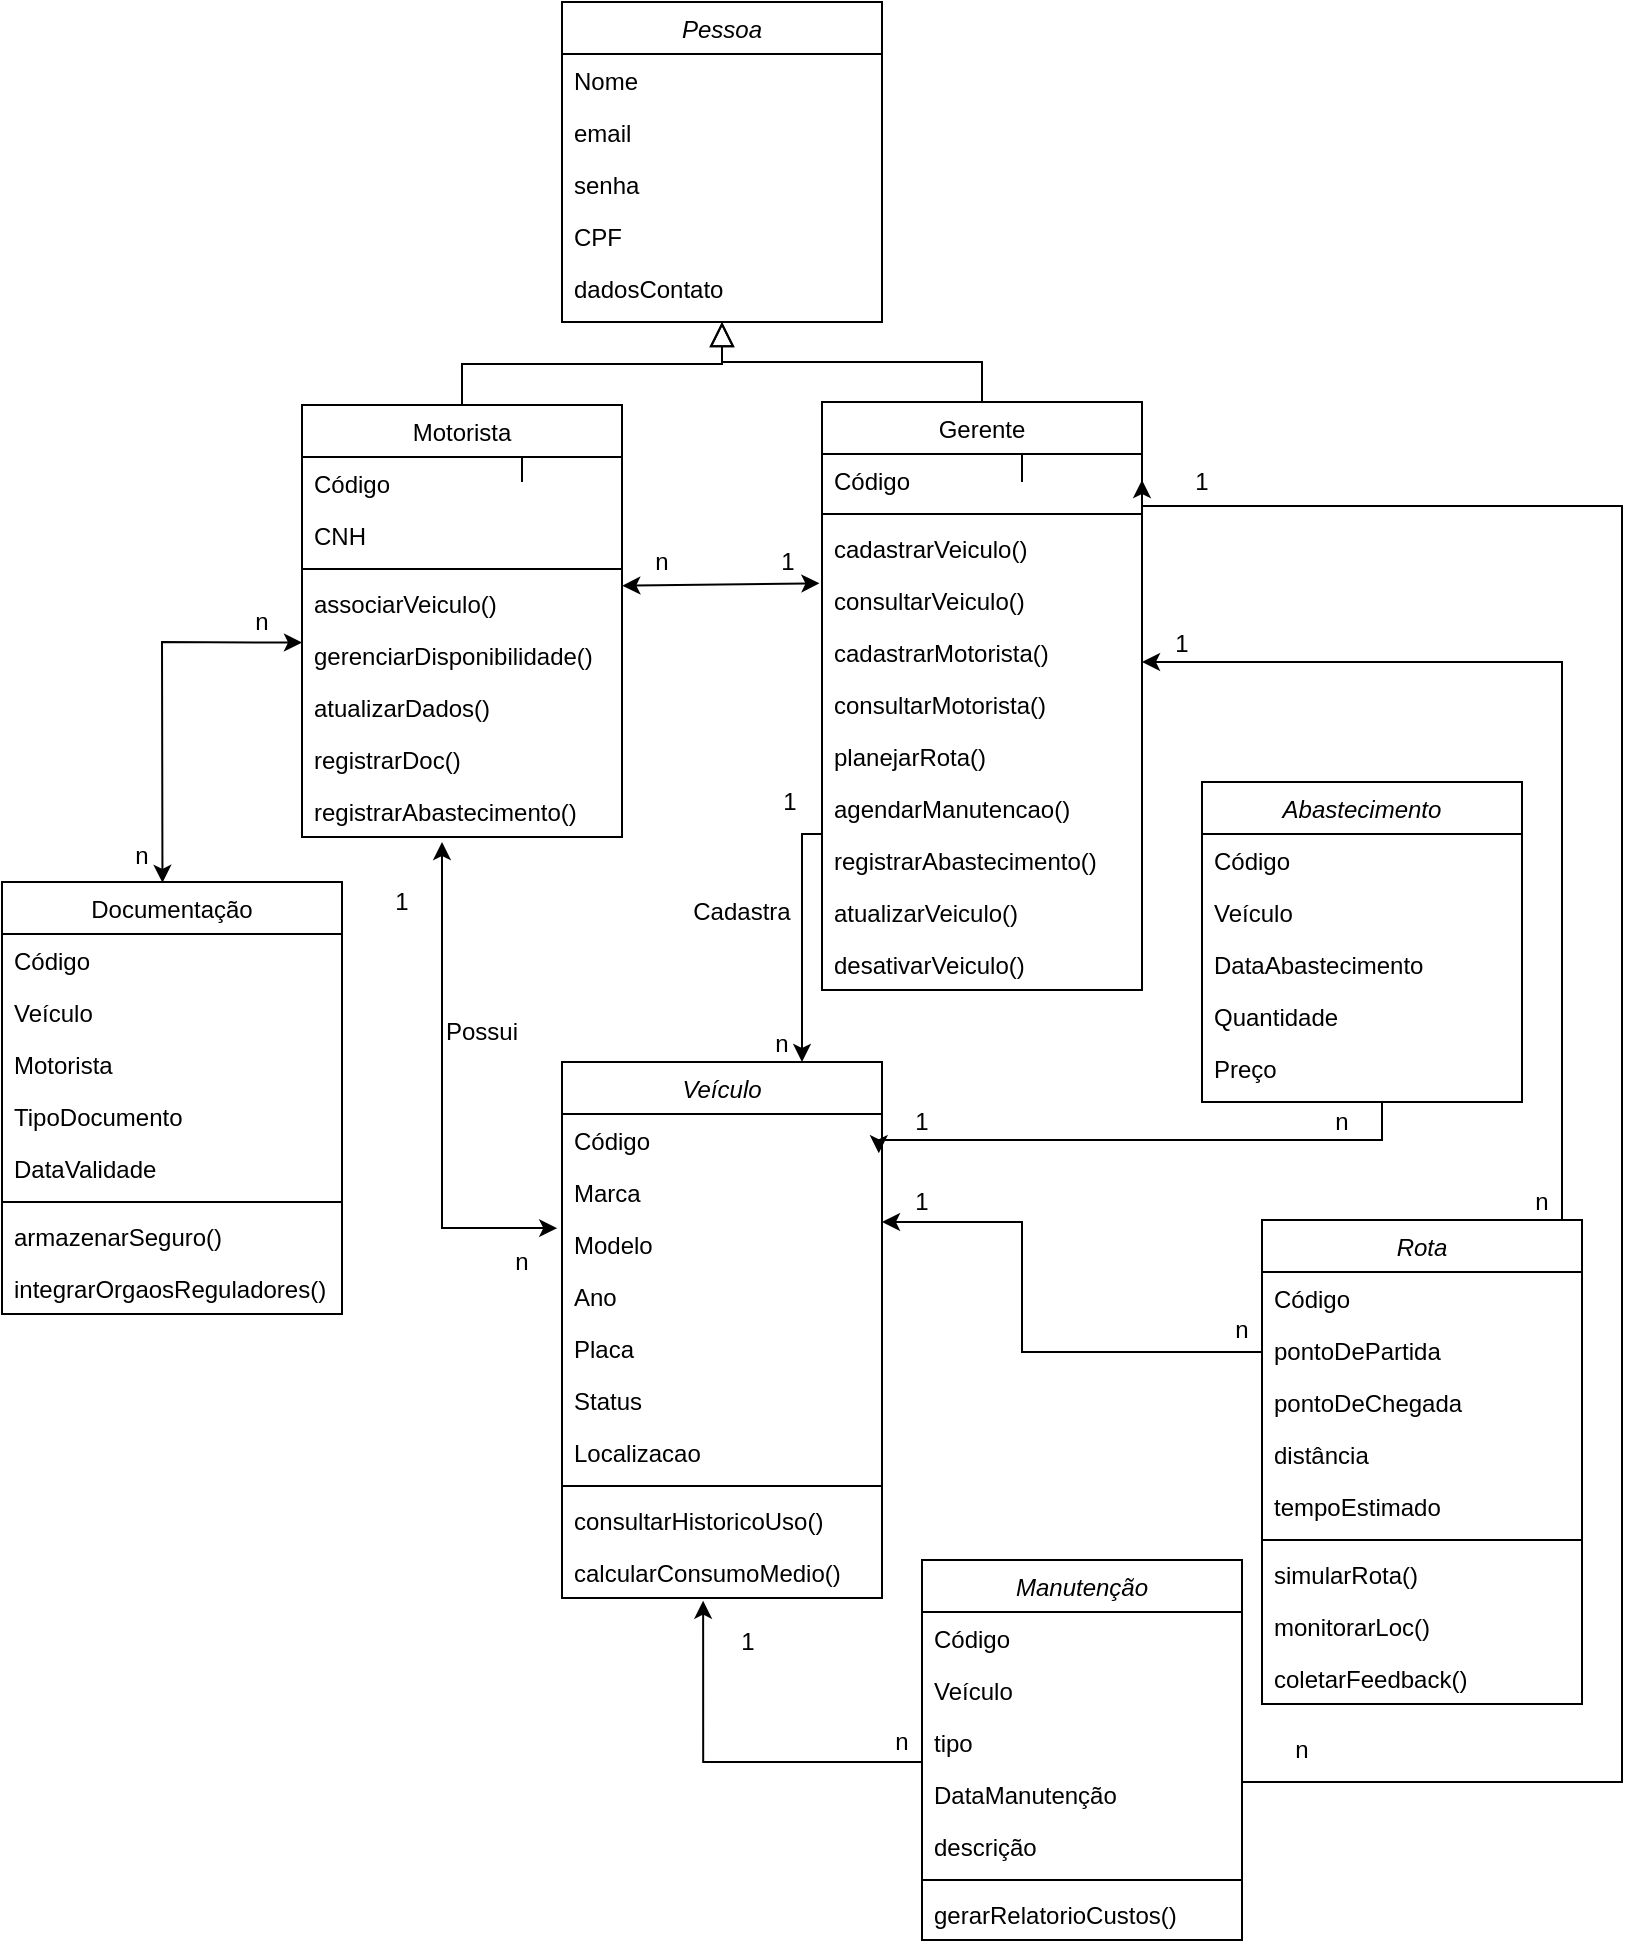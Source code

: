 <mxfile version="24.7.16">
  <diagram id="C5RBs43oDa-KdzZeNtuy" name="Page-1">
    <mxGraphModel dx="2224" dy="958" grid="1" gridSize="10" guides="1" tooltips="1" connect="1" arrows="1" fold="1" page="1" pageScale="1" pageWidth="827" pageHeight="1169" math="0" shadow="0">
      <root>
        <mxCell id="WIyWlLk6GJQsqaUBKTNV-0" />
        <mxCell id="WIyWlLk6GJQsqaUBKTNV-1" parent="WIyWlLk6GJQsqaUBKTNV-0" />
        <mxCell id="zkfFHV4jXpPFQw0GAbJ--0" value="Pessoa" style="swimlane;fontStyle=2;align=center;verticalAlign=top;childLayout=stackLayout;horizontal=1;startSize=26;horizontalStack=0;resizeParent=1;resizeLast=0;collapsible=1;marginBottom=0;rounded=0;shadow=0;strokeWidth=1;" parent="WIyWlLk6GJQsqaUBKTNV-1" vertex="1">
          <mxGeometry x="280" y="100" width="160" height="160" as="geometry">
            <mxRectangle x="230" y="140" width="160" height="26" as="alternateBounds" />
          </mxGeometry>
        </mxCell>
        <mxCell id="zkfFHV4jXpPFQw0GAbJ--1" value="Nome" style="text;align=left;verticalAlign=top;spacingLeft=4;spacingRight=4;overflow=hidden;rotatable=0;points=[[0,0.5],[1,0.5]];portConstraint=eastwest;" parent="zkfFHV4jXpPFQw0GAbJ--0" vertex="1">
          <mxGeometry y="26" width="160" height="26" as="geometry" />
        </mxCell>
        <mxCell id="zkfFHV4jXpPFQw0GAbJ--2" value="email" style="text;align=left;verticalAlign=top;spacingLeft=4;spacingRight=4;overflow=hidden;rotatable=0;points=[[0,0.5],[1,0.5]];portConstraint=eastwest;rounded=0;shadow=0;html=0;" parent="zkfFHV4jXpPFQw0GAbJ--0" vertex="1">
          <mxGeometry y="52" width="160" height="26" as="geometry" />
        </mxCell>
        <mxCell id="zkfFHV4jXpPFQw0GAbJ--3" value="senha" style="text;align=left;verticalAlign=top;spacingLeft=4;spacingRight=4;overflow=hidden;rotatable=0;points=[[0,0.5],[1,0.5]];portConstraint=eastwest;rounded=0;shadow=0;html=0;" parent="zkfFHV4jXpPFQw0GAbJ--0" vertex="1">
          <mxGeometry y="78" width="160" height="26" as="geometry" />
        </mxCell>
        <mxCell id="NnHMb-4-6hRywZJtmVEP-81" value="CPF" style="text;align=left;verticalAlign=top;spacingLeft=4;spacingRight=4;overflow=hidden;rotatable=0;points=[[0,0.5],[1,0.5]];portConstraint=eastwest;rounded=0;shadow=0;html=0;" parent="zkfFHV4jXpPFQw0GAbJ--0" vertex="1">
          <mxGeometry y="104" width="160" height="26" as="geometry" />
        </mxCell>
        <mxCell id="NnHMb-4-6hRywZJtmVEP-84" value="dadosContato" style="text;align=left;verticalAlign=top;spacingLeft=4;spacingRight=4;overflow=hidden;rotatable=0;points=[[0,0.5],[1,0.5]];portConstraint=eastwest;rounded=0;shadow=0;html=0;" parent="zkfFHV4jXpPFQw0GAbJ--0" vertex="1">
          <mxGeometry y="130" width="160" height="26" as="geometry" />
        </mxCell>
        <mxCell id="zkfFHV4jXpPFQw0GAbJ--12" value="" style="endArrow=block;endSize=10;endFill=0;shadow=0;strokeWidth=1;rounded=0;curved=0;edgeStyle=elbowEdgeStyle;elbow=vertical;" parent="WIyWlLk6GJQsqaUBKTNV-1" source="zkfFHV4jXpPFQw0GAbJ--17" target="zkfFHV4jXpPFQw0GAbJ--0" edge="1">
          <mxGeometry width="160" relative="1" as="geometry">
            <mxPoint x="260" y="340" as="sourcePoint" />
            <mxPoint x="260" y="183" as="targetPoint" />
          </mxGeometry>
        </mxCell>
        <mxCell id="zkfFHV4jXpPFQw0GAbJ--16" value="" style="endArrow=block;endSize=10;endFill=0;shadow=0;strokeWidth=1;rounded=0;curved=0;edgeStyle=elbowEdgeStyle;elbow=vertical;" parent="WIyWlLk6GJQsqaUBKTNV-1" source="NnHMb-4-6hRywZJtmVEP-0" target="zkfFHV4jXpPFQw0GAbJ--0" edge="1">
          <mxGeometry width="160" relative="1" as="geometry">
            <mxPoint x="470" y="340" as="sourcePoint" />
            <mxPoint x="370" y="251" as="targetPoint" />
          </mxGeometry>
        </mxCell>
        <mxCell id="NnHMb-4-6hRywZJtmVEP-9" value="" style="endArrow=block;endSize=10;endFill=0;shadow=0;strokeWidth=1;rounded=0;curved=0;edgeStyle=elbowEdgeStyle;elbow=vertical;" parent="WIyWlLk6GJQsqaUBKTNV-1" target="NnHMb-4-6hRywZJtmVEP-0" edge="1">
          <mxGeometry width="160" relative="1" as="geometry">
            <mxPoint x="510" y="340" as="sourcePoint" />
            <mxPoint x="400" y="238" as="targetPoint" />
          </mxGeometry>
        </mxCell>
        <mxCell id="NnHMb-4-6hRywZJtmVEP-0" value="Gerente" style="swimlane;fontStyle=0;align=center;verticalAlign=top;childLayout=stackLayout;horizontal=1;startSize=26;horizontalStack=0;resizeParent=1;resizeLast=0;collapsible=1;marginBottom=0;rounded=0;shadow=0;strokeWidth=1;" parent="WIyWlLk6GJQsqaUBKTNV-1" vertex="1">
          <mxGeometry x="410" y="300" width="160" height="294" as="geometry">
            <mxRectangle x="550" y="140" width="160" height="26" as="alternateBounds" />
          </mxGeometry>
        </mxCell>
        <mxCell id="NnHMb-4-6hRywZJtmVEP-1" value="Código" style="text;align=left;verticalAlign=top;spacingLeft=4;spacingRight=4;overflow=hidden;rotatable=0;points=[[0,0.5],[1,0.5]];portConstraint=eastwest;" parent="NnHMb-4-6hRywZJtmVEP-0" vertex="1">
          <mxGeometry y="26" width="160" height="26" as="geometry" />
        </mxCell>
        <mxCell id="NnHMb-4-6hRywZJtmVEP-6" value="" style="line;html=1;strokeWidth=1;align=left;verticalAlign=middle;spacingTop=-1;spacingLeft=3;spacingRight=3;rotatable=0;labelPosition=right;points=[];portConstraint=eastwest;" parent="NnHMb-4-6hRywZJtmVEP-0" vertex="1">
          <mxGeometry y="52" width="160" height="8" as="geometry" />
        </mxCell>
        <mxCell id="NnHMb-4-6hRywZJtmVEP-7" value="cadastrarVeiculo()&#xa;" style="text;align=left;verticalAlign=top;spacingLeft=4;spacingRight=4;overflow=hidden;rotatable=0;points=[[0,0.5],[1,0.5]];portConstraint=eastwest;" parent="NnHMb-4-6hRywZJtmVEP-0" vertex="1">
          <mxGeometry y="60" width="160" height="26" as="geometry" />
        </mxCell>
        <mxCell id="NnHMb-4-6hRywZJtmVEP-8" value="consultarVeiculo()" style="text;align=left;verticalAlign=top;spacingLeft=4;spacingRight=4;overflow=hidden;rotatable=0;points=[[0,0.5],[1,0.5]];portConstraint=eastwest;" parent="NnHMb-4-6hRywZJtmVEP-0" vertex="1">
          <mxGeometry y="86" width="160" height="26" as="geometry" />
        </mxCell>
        <mxCell id="A8UjuqdvL-oP5VHtAZBW-1" value="cadastrarMotorista()&#xa;" style="text;align=left;verticalAlign=top;spacingLeft=4;spacingRight=4;overflow=hidden;rotatable=0;points=[[0,0.5],[1,0.5]];portConstraint=eastwest;" vertex="1" parent="NnHMb-4-6hRywZJtmVEP-0">
          <mxGeometry y="112" width="160" height="26" as="geometry" />
        </mxCell>
        <mxCell id="A8UjuqdvL-oP5VHtAZBW-0" value="consultarMotorista()" style="text;align=left;verticalAlign=top;spacingLeft=4;spacingRight=4;overflow=hidden;rotatable=0;points=[[0,0.5],[1,0.5]];portConstraint=eastwest;" vertex="1" parent="NnHMb-4-6hRywZJtmVEP-0">
          <mxGeometry y="138" width="160" height="26" as="geometry" />
        </mxCell>
        <mxCell id="A8UjuqdvL-oP5VHtAZBW-9" value="planejarRota()" style="text;align=left;verticalAlign=top;spacingLeft=4;spacingRight=4;overflow=hidden;rotatable=0;points=[[0,0.5],[1,0.5]];portConstraint=eastwest;" vertex="1" parent="NnHMb-4-6hRywZJtmVEP-0">
          <mxGeometry y="164" width="160" height="26" as="geometry" />
        </mxCell>
        <mxCell id="A8UjuqdvL-oP5VHtAZBW-10" value="agendarManutencao()" style="text;align=left;verticalAlign=top;spacingLeft=4;spacingRight=4;overflow=hidden;rotatable=0;points=[[0,0.5],[1,0.5]];portConstraint=eastwest;" vertex="1" parent="NnHMb-4-6hRywZJtmVEP-0">
          <mxGeometry y="190" width="160" height="26" as="geometry" />
        </mxCell>
        <mxCell id="A8UjuqdvL-oP5VHtAZBW-11" value="registrarAbastecimento()" style="text;align=left;verticalAlign=top;spacingLeft=4;spacingRight=4;overflow=hidden;rotatable=0;points=[[0,0.5],[1,0.5]];portConstraint=eastwest;" vertex="1" parent="NnHMb-4-6hRywZJtmVEP-0">
          <mxGeometry y="216" width="160" height="26" as="geometry" />
        </mxCell>
        <mxCell id="A8UjuqdvL-oP5VHtAZBW-12" value="atualizarVeiculo()" style="text;align=left;verticalAlign=top;spacingLeft=4;spacingRight=4;overflow=hidden;rotatable=0;points=[[0,0.5],[1,0.5]];portConstraint=eastwest;" vertex="1" parent="NnHMb-4-6hRywZJtmVEP-0">
          <mxGeometry y="242" width="160" height="26" as="geometry" />
        </mxCell>
        <mxCell id="A8UjuqdvL-oP5VHtAZBW-13" value="desativarVeiculo()" style="text;align=left;verticalAlign=top;spacingLeft=4;spacingRight=4;overflow=hidden;rotatable=0;points=[[0,0.5],[1,0.5]];portConstraint=eastwest;" vertex="1" parent="NnHMb-4-6hRywZJtmVEP-0">
          <mxGeometry y="268" width="160" height="26" as="geometry" />
        </mxCell>
        <mxCell id="NnHMb-4-6hRywZJtmVEP-10" value="" style="endArrow=block;endSize=10;endFill=0;shadow=0;strokeWidth=1;rounded=0;curved=0;edgeStyle=elbowEdgeStyle;elbow=vertical;" parent="WIyWlLk6GJQsqaUBKTNV-1" target="zkfFHV4jXpPFQw0GAbJ--17" edge="1">
          <mxGeometry width="160" relative="1" as="geometry">
            <mxPoint x="260" y="340" as="sourcePoint" />
            <mxPoint x="360" y="238" as="targetPoint" />
          </mxGeometry>
        </mxCell>
        <mxCell id="zkfFHV4jXpPFQw0GAbJ--17" value="Motorista" style="swimlane;fontStyle=0;align=center;verticalAlign=top;childLayout=stackLayout;horizontal=1;startSize=26;horizontalStack=0;resizeParent=1;resizeLast=0;collapsible=1;marginBottom=0;rounded=0;shadow=0;strokeWidth=1;" parent="WIyWlLk6GJQsqaUBKTNV-1" vertex="1">
          <mxGeometry x="150" y="301.5" width="160" height="216" as="geometry">
            <mxRectangle x="550" y="140" width="160" height="26" as="alternateBounds" />
          </mxGeometry>
        </mxCell>
        <mxCell id="zkfFHV4jXpPFQw0GAbJ--18" value="Código" style="text;align=left;verticalAlign=top;spacingLeft=4;spacingRight=4;overflow=hidden;rotatable=0;points=[[0,0.5],[1,0.5]];portConstraint=eastwest;" parent="zkfFHV4jXpPFQw0GAbJ--17" vertex="1">
          <mxGeometry y="26" width="160" height="26" as="geometry" />
        </mxCell>
        <mxCell id="NnHMb-4-6hRywZJtmVEP-83" value="CNH" style="text;align=left;verticalAlign=top;spacingLeft=4;spacingRight=4;overflow=hidden;rotatable=0;points=[[0,0.5],[1,0.5]];portConstraint=eastwest;" parent="zkfFHV4jXpPFQw0GAbJ--17" vertex="1">
          <mxGeometry y="52" width="160" height="26" as="geometry" />
        </mxCell>
        <mxCell id="zkfFHV4jXpPFQw0GAbJ--23" value="" style="line;html=1;strokeWidth=1;align=left;verticalAlign=middle;spacingTop=-1;spacingLeft=3;spacingRight=3;rotatable=0;labelPosition=right;points=[];portConstraint=eastwest;" parent="zkfFHV4jXpPFQw0GAbJ--17" vertex="1">
          <mxGeometry y="78" width="160" height="8" as="geometry" />
        </mxCell>
        <mxCell id="zkfFHV4jXpPFQw0GAbJ--24" value="associarVeiculo()" style="text;align=left;verticalAlign=top;spacingLeft=4;spacingRight=4;overflow=hidden;rotatable=0;points=[[0,0.5],[1,0.5]];portConstraint=eastwest;" parent="zkfFHV4jXpPFQw0GAbJ--17" vertex="1">
          <mxGeometry y="86" width="160" height="26" as="geometry" />
        </mxCell>
        <mxCell id="zkfFHV4jXpPFQw0GAbJ--25" value="gerenciarDisponibilidade()" style="text;align=left;verticalAlign=top;spacingLeft=4;spacingRight=4;overflow=hidden;rotatable=0;points=[[0,0.5],[1,0.5]];portConstraint=eastwest;" parent="zkfFHV4jXpPFQw0GAbJ--17" vertex="1">
          <mxGeometry y="112" width="160" height="26" as="geometry" />
        </mxCell>
        <mxCell id="A8UjuqdvL-oP5VHtAZBW-16" value="atualizarDados()" style="text;align=left;verticalAlign=top;spacingLeft=4;spacingRight=4;overflow=hidden;rotatable=0;points=[[0,0.5],[1,0.5]];portConstraint=eastwest;" vertex="1" parent="zkfFHV4jXpPFQw0GAbJ--17">
          <mxGeometry y="138" width="160" height="26" as="geometry" />
        </mxCell>
        <mxCell id="A8UjuqdvL-oP5VHtAZBW-20" value="registrarDoc()" style="text;align=left;verticalAlign=top;spacingLeft=4;spacingRight=4;overflow=hidden;rotatable=0;points=[[0,0.5],[1,0.5]];portConstraint=eastwest;" vertex="1" parent="zkfFHV4jXpPFQw0GAbJ--17">
          <mxGeometry y="164" width="160" height="26" as="geometry" />
        </mxCell>
        <mxCell id="A8UjuqdvL-oP5VHtAZBW-22" value="registrarAbastecimento()" style="text;align=left;verticalAlign=top;spacingLeft=4;spacingRight=4;overflow=hidden;rotatable=0;points=[[0,0.5],[1,0.5]];portConstraint=eastwest;" vertex="1" parent="zkfFHV4jXpPFQw0GAbJ--17">
          <mxGeometry y="190" width="160" height="26" as="geometry" />
        </mxCell>
        <mxCell id="NnHMb-4-6hRywZJtmVEP-11" value="Veículo" style="swimlane;fontStyle=2;align=center;verticalAlign=top;childLayout=stackLayout;horizontal=1;startSize=26;horizontalStack=0;resizeParent=1;resizeLast=0;collapsible=1;marginBottom=0;rounded=0;shadow=0;strokeWidth=1;" parent="WIyWlLk6GJQsqaUBKTNV-1" vertex="1">
          <mxGeometry x="280" y="630" width="160" height="268" as="geometry">
            <mxRectangle x="230" y="140" width="160" height="26" as="alternateBounds" />
          </mxGeometry>
        </mxCell>
        <mxCell id="NnHMb-4-6hRywZJtmVEP-12" value="Código" style="text;align=left;verticalAlign=top;spacingLeft=4;spacingRight=4;overflow=hidden;rotatable=0;points=[[0,0.5],[1,0.5]];portConstraint=eastwest;" parent="NnHMb-4-6hRywZJtmVEP-11" vertex="1">
          <mxGeometry y="26" width="160" height="26" as="geometry" />
        </mxCell>
        <mxCell id="NnHMb-4-6hRywZJtmVEP-13" value="Marca" style="text;align=left;verticalAlign=top;spacingLeft=4;spacingRight=4;overflow=hidden;rotatable=0;points=[[0,0.5],[1,0.5]];portConstraint=eastwest;rounded=0;shadow=0;html=0;" parent="NnHMb-4-6hRywZJtmVEP-11" vertex="1">
          <mxGeometry y="52" width="160" height="26" as="geometry" />
        </mxCell>
        <mxCell id="NnHMb-4-6hRywZJtmVEP-14" value="Modelo" style="text;align=left;verticalAlign=top;spacingLeft=4;spacingRight=4;overflow=hidden;rotatable=0;points=[[0,0.5],[1,0.5]];portConstraint=eastwest;rounded=0;shadow=0;html=0;" parent="NnHMb-4-6hRywZJtmVEP-11" vertex="1">
          <mxGeometry y="78" width="160" height="26" as="geometry" />
        </mxCell>
        <mxCell id="NnHMb-4-6hRywZJtmVEP-93" value="Ano" style="text;align=left;verticalAlign=top;spacingLeft=4;spacingRight=4;overflow=hidden;rotatable=0;points=[[0,0.5],[1,0.5]];portConstraint=eastwest;rounded=0;shadow=0;html=0;" parent="NnHMb-4-6hRywZJtmVEP-11" vertex="1">
          <mxGeometry y="104" width="160" height="26" as="geometry" />
        </mxCell>
        <mxCell id="NnHMb-4-6hRywZJtmVEP-94" value="Placa" style="text;align=left;verticalAlign=top;spacingLeft=4;spacingRight=4;overflow=hidden;rotatable=0;points=[[0,0.5],[1,0.5]];portConstraint=eastwest;rounded=0;shadow=0;html=0;" parent="NnHMb-4-6hRywZJtmVEP-11" vertex="1">
          <mxGeometry y="130" width="160" height="26" as="geometry" />
        </mxCell>
        <mxCell id="NnHMb-4-6hRywZJtmVEP-85" value="Status" style="text;align=left;verticalAlign=top;spacingLeft=4;spacingRight=4;overflow=hidden;rotatable=0;points=[[0,0.5],[1,0.5]];portConstraint=eastwest;rounded=0;shadow=0;html=0;" parent="NnHMb-4-6hRywZJtmVEP-11" vertex="1">
          <mxGeometry y="156" width="160" height="26" as="geometry" />
        </mxCell>
        <mxCell id="A8UjuqdvL-oP5VHtAZBW-21" value="Localizacao" style="text;align=left;verticalAlign=top;spacingLeft=4;spacingRight=4;overflow=hidden;rotatable=0;points=[[0,0.5],[1,0.5]];portConstraint=eastwest;rounded=0;shadow=0;html=0;" vertex="1" parent="NnHMb-4-6hRywZJtmVEP-11">
          <mxGeometry y="182" width="160" height="26" as="geometry" />
        </mxCell>
        <mxCell id="NnHMb-4-6hRywZJtmVEP-15" value="" style="line;html=1;strokeWidth=1;align=left;verticalAlign=middle;spacingTop=-1;spacingLeft=3;spacingRight=3;rotatable=0;labelPosition=right;points=[];portConstraint=eastwest;" parent="NnHMb-4-6hRywZJtmVEP-11" vertex="1">
          <mxGeometry y="208" width="160" height="8" as="geometry" />
        </mxCell>
        <mxCell id="NnHMb-4-6hRywZJtmVEP-16" value="consultarHistoricoUso()" style="text;align=left;verticalAlign=top;spacingLeft=4;spacingRight=4;overflow=hidden;rotatable=0;points=[[0,0.5],[1,0.5]];portConstraint=eastwest;" parent="NnHMb-4-6hRywZJtmVEP-11" vertex="1">
          <mxGeometry y="216" width="160" height="26" as="geometry" />
        </mxCell>
        <mxCell id="A8UjuqdvL-oP5VHtAZBW-19" value="calcularConsumoMedio()" style="text;align=left;verticalAlign=top;spacingLeft=4;spacingRight=4;overflow=hidden;rotatable=0;points=[[0,0.5],[1,0.5]];portConstraint=eastwest;" vertex="1" parent="NnHMb-4-6hRywZJtmVEP-11">
          <mxGeometry y="242" width="160" height="26" as="geometry" />
        </mxCell>
        <mxCell id="NnHMb-4-6hRywZJtmVEP-19" style="edgeStyle=orthogonalEdgeStyle;rounded=0;orthogonalLoop=1;jettySize=auto;html=1;exitX=0;exitY=0.5;exitDx=0;exitDy=0;entryX=0.75;entryY=0;entryDx=0;entryDy=0;" parent="WIyWlLk6GJQsqaUBKTNV-1" source="NnHMb-4-6hRywZJtmVEP-8" target="NnHMb-4-6hRywZJtmVEP-11" edge="1">
          <mxGeometry relative="1" as="geometry">
            <Array as="points">
              <mxPoint x="400" y="516" />
            </Array>
          </mxGeometry>
        </mxCell>
        <mxCell id="NnHMb-4-6hRywZJtmVEP-20" value="" style="endArrow=classic;startArrow=classic;html=1;rounded=0;exitX=-0.015;exitY=0.195;exitDx=0;exitDy=0;exitPerimeter=0;" parent="WIyWlLk6GJQsqaUBKTNV-1" source="NnHMb-4-6hRywZJtmVEP-14" edge="1">
          <mxGeometry width="50" height="50" relative="1" as="geometry">
            <mxPoint x="200" y="650" as="sourcePoint" />
            <mxPoint x="220" y="520" as="targetPoint" />
            <Array as="points">
              <mxPoint x="220" y="713" />
            </Array>
          </mxGeometry>
        </mxCell>
        <mxCell id="NnHMb-4-6hRywZJtmVEP-23" value="Cadastra" style="text;html=1;align=center;verticalAlign=middle;whiteSpace=wrap;rounded=0;" parent="WIyWlLk6GJQsqaUBKTNV-1" vertex="1">
          <mxGeometry x="340" y="540" width="60" height="30" as="geometry" />
        </mxCell>
        <mxCell id="NnHMb-4-6hRywZJtmVEP-24" value="Possui" style="text;html=1;align=center;verticalAlign=middle;whiteSpace=wrap;rounded=0;" parent="WIyWlLk6GJQsqaUBKTNV-1" vertex="1">
          <mxGeometry x="210" y="600" width="60" height="30" as="geometry" />
        </mxCell>
        <mxCell id="NnHMb-4-6hRywZJtmVEP-27" value="1" style="text;html=1;align=center;verticalAlign=middle;whiteSpace=wrap;rounded=0;" parent="WIyWlLk6GJQsqaUBKTNV-1" vertex="1">
          <mxGeometry x="180" y="540" width="40" height="19" as="geometry" />
        </mxCell>
        <mxCell id="NnHMb-4-6hRywZJtmVEP-28" value="n" style="text;html=1;align=center;verticalAlign=middle;whiteSpace=wrap;rounded=0;" parent="WIyWlLk6GJQsqaUBKTNV-1" vertex="1">
          <mxGeometry x="240" y="720" width="40" height="19" as="geometry" />
        </mxCell>
        <mxCell id="NnHMb-4-6hRywZJtmVEP-29" value="n" style="text;html=1;align=center;verticalAlign=middle;whiteSpace=wrap;rounded=0;" parent="WIyWlLk6GJQsqaUBKTNV-1" vertex="1">
          <mxGeometry x="370" y="611" width="40" height="19" as="geometry" />
        </mxCell>
        <mxCell id="NnHMb-4-6hRywZJtmVEP-30" value="1" style="text;html=1;align=center;verticalAlign=middle;whiteSpace=wrap;rounded=0;" parent="WIyWlLk6GJQsqaUBKTNV-1" vertex="1">
          <mxGeometry x="374" y="490" width="40" height="19" as="geometry" />
        </mxCell>
        <mxCell id="NnHMb-4-6hRywZJtmVEP-31" value="Abastecimento" style="swimlane;fontStyle=2;align=center;verticalAlign=top;childLayout=stackLayout;horizontal=1;startSize=26;horizontalStack=0;resizeParent=1;resizeLast=0;collapsible=1;marginBottom=0;rounded=0;shadow=0;strokeWidth=1;" parent="WIyWlLk6GJQsqaUBKTNV-1" vertex="1">
          <mxGeometry x="600" y="490" width="160" height="160" as="geometry">
            <mxRectangle x="230" y="140" width="160" height="26" as="alternateBounds" />
          </mxGeometry>
        </mxCell>
        <mxCell id="NnHMb-4-6hRywZJtmVEP-32" value="Código" style="text;align=left;verticalAlign=top;spacingLeft=4;spacingRight=4;overflow=hidden;rotatable=0;points=[[0,0.5],[1,0.5]];portConstraint=eastwest;" parent="NnHMb-4-6hRywZJtmVEP-31" vertex="1">
          <mxGeometry y="26" width="160" height="26" as="geometry" />
        </mxCell>
        <mxCell id="NnHMb-4-6hRywZJtmVEP-33" value="Veículo" style="text;align=left;verticalAlign=top;spacingLeft=4;spacingRight=4;overflow=hidden;rotatable=0;points=[[0,0.5],[1,0.5]];portConstraint=eastwest;rounded=0;shadow=0;html=0;" parent="NnHMb-4-6hRywZJtmVEP-31" vertex="1">
          <mxGeometry y="52" width="160" height="26" as="geometry" />
        </mxCell>
        <mxCell id="NnHMb-4-6hRywZJtmVEP-97" value="DataAbastecimento" style="text;align=left;verticalAlign=top;spacingLeft=4;spacingRight=4;overflow=hidden;rotatable=0;points=[[0,0.5],[1,0.5]];portConstraint=eastwest;rounded=0;shadow=0;html=0;" parent="NnHMb-4-6hRywZJtmVEP-31" vertex="1">
          <mxGeometry y="78" width="160" height="26" as="geometry" />
        </mxCell>
        <mxCell id="NnHMb-4-6hRywZJtmVEP-98" value="Quantidade" style="text;align=left;verticalAlign=top;spacingLeft=4;spacingRight=4;overflow=hidden;rotatable=0;points=[[0,0.5],[1,0.5]];portConstraint=eastwest;rounded=0;shadow=0;html=0;" parent="NnHMb-4-6hRywZJtmVEP-31" vertex="1">
          <mxGeometry y="104" width="160" height="26" as="geometry" />
        </mxCell>
        <mxCell id="NnHMb-4-6hRywZJtmVEP-34" value="Preço" style="text;align=left;verticalAlign=top;spacingLeft=4;spacingRight=4;overflow=hidden;rotatable=0;points=[[0,0.5],[1,0.5]];portConstraint=eastwest;rounded=0;shadow=0;html=0;" parent="NnHMb-4-6hRywZJtmVEP-31" vertex="1">
          <mxGeometry y="130" width="160" height="26" as="geometry" />
        </mxCell>
        <mxCell id="NnHMb-4-6hRywZJtmVEP-37" value="Rota" style="swimlane;fontStyle=2;align=center;verticalAlign=top;childLayout=stackLayout;horizontal=1;startSize=26;horizontalStack=0;resizeParent=1;resizeLast=0;collapsible=1;marginBottom=0;rounded=0;shadow=0;strokeWidth=1;" parent="WIyWlLk6GJQsqaUBKTNV-1" vertex="1">
          <mxGeometry x="630" y="709" width="160" height="242" as="geometry">
            <mxRectangle x="230" y="140" width="160" height="26" as="alternateBounds" />
          </mxGeometry>
        </mxCell>
        <mxCell id="NnHMb-4-6hRywZJtmVEP-38" value="Código" style="text;align=left;verticalAlign=top;spacingLeft=4;spacingRight=4;overflow=hidden;rotatable=0;points=[[0,0.5],[1,0.5]];portConstraint=eastwest;" parent="NnHMb-4-6hRywZJtmVEP-37" vertex="1">
          <mxGeometry y="26" width="160" height="26" as="geometry" />
        </mxCell>
        <mxCell id="NnHMb-4-6hRywZJtmVEP-39" value="pontoDePartida" style="text;align=left;verticalAlign=top;spacingLeft=4;spacingRight=4;overflow=hidden;rotatable=0;points=[[0,0.5],[1,0.5]];portConstraint=eastwest;rounded=0;shadow=0;html=0;" parent="NnHMb-4-6hRywZJtmVEP-37" vertex="1">
          <mxGeometry y="52" width="160" height="26" as="geometry" />
        </mxCell>
        <mxCell id="NnHMb-4-6hRywZJtmVEP-40" value="pontoDeChegada" style="text;align=left;verticalAlign=top;spacingLeft=4;spacingRight=4;overflow=hidden;rotatable=0;points=[[0,0.5],[1,0.5]];portConstraint=eastwest;rounded=0;shadow=0;html=0;" parent="NnHMb-4-6hRywZJtmVEP-37" vertex="1">
          <mxGeometry y="78" width="160" height="26" as="geometry" />
        </mxCell>
        <mxCell id="NnHMb-4-6hRywZJtmVEP-101" value="distância" style="text;align=left;verticalAlign=top;spacingLeft=4;spacingRight=4;overflow=hidden;rotatable=0;points=[[0,0.5],[1,0.5]];portConstraint=eastwest;rounded=0;shadow=0;html=0;" parent="NnHMb-4-6hRywZJtmVEP-37" vertex="1">
          <mxGeometry y="104" width="160" height="26" as="geometry" />
        </mxCell>
        <mxCell id="NnHMb-4-6hRywZJtmVEP-102" value="tempoEstimado" style="text;align=left;verticalAlign=top;spacingLeft=4;spacingRight=4;overflow=hidden;rotatable=0;points=[[0,0.5],[1,0.5]];portConstraint=eastwest;rounded=0;shadow=0;html=0;" parent="NnHMb-4-6hRywZJtmVEP-37" vertex="1">
          <mxGeometry y="130" width="160" height="26" as="geometry" />
        </mxCell>
        <mxCell id="NnHMb-4-6hRywZJtmVEP-41" value="" style="line;html=1;strokeWidth=1;align=left;verticalAlign=middle;spacingTop=-1;spacingLeft=3;spacingRight=3;rotatable=0;labelPosition=right;points=[];portConstraint=eastwest;" parent="NnHMb-4-6hRywZJtmVEP-37" vertex="1">
          <mxGeometry y="156" width="160" height="8" as="geometry" />
        </mxCell>
        <mxCell id="NnHMb-4-6hRywZJtmVEP-42" value="simularRota()" style="text;align=left;verticalAlign=top;spacingLeft=4;spacingRight=4;overflow=hidden;rotatable=0;points=[[0,0.5],[1,0.5]];portConstraint=eastwest;" parent="NnHMb-4-6hRywZJtmVEP-37" vertex="1">
          <mxGeometry y="164" width="160" height="26" as="geometry" />
        </mxCell>
        <mxCell id="A8UjuqdvL-oP5VHtAZBW-17" value="monitorarLoc()" style="text;align=left;verticalAlign=top;spacingLeft=4;spacingRight=4;overflow=hidden;rotatable=0;points=[[0,0.5],[1,0.5]];portConstraint=eastwest;" vertex="1" parent="NnHMb-4-6hRywZJtmVEP-37">
          <mxGeometry y="190" width="160" height="26" as="geometry" />
        </mxCell>
        <mxCell id="A8UjuqdvL-oP5VHtAZBW-18" value="coletarFeedback()" style="text;align=left;verticalAlign=top;spacingLeft=4;spacingRight=4;overflow=hidden;rotatable=0;points=[[0,0.5],[1,0.5]];portConstraint=eastwest;" vertex="1" parent="NnHMb-4-6hRywZJtmVEP-37">
          <mxGeometry y="216" width="160" height="26" as="geometry" />
        </mxCell>
        <mxCell id="NnHMb-4-6hRywZJtmVEP-54" style="edgeStyle=orthogonalEdgeStyle;rounded=0;orthogonalLoop=1;jettySize=auto;html=1;entryX=1;entryY=0.5;entryDx=0;entryDy=0;" parent="WIyWlLk6GJQsqaUBKTNV-1" source="NnHMb-4-6hRywZJtmVEP-43" target="NnHMb-4-6hRywZJtmVEP-1" edge="1">
          <mxGeometry relative="1" as="geometry">
            <Array as="points">
              <mxPoint x="810" y="990" />
              <mxPoint x="810" y="352" />
              <mxPoint x="570" y="352" />
            </Array>
          </mxGeometry>
        </mxCell>
        <mxCell id="NnHMb-4-6hRywZJtmVEP-56" style="edgeStyle=orthogonalEdgeStyle;rounded=0;orthogonalLoop=1;jettySize=auto;html=1;exitX=0.25;exitY=0;exitDx=0;exitDy=0;entryX=0.441;entryY=1.052;entryDx=0;entryDy=0;entryPerimeter=0;" parent="WIyWlLk6GJQsqaUBKTNV-1" source="NnHMb-4-6hRywZJtmVEP-43" edge="1" target="A8UjuqdvL-oP5VHtAZBW-19">
          <mxGeometry relative="1" as="geometry">
            <mxPoint x="440" y="750" as="targetPoint" />
            <Array as="points">
              <mxPoint x="460" y="879" />
              <mxPoint x="460" y="980" />
              <mxPoint x="351" y="980" />
            </Array>
          </mxGeometry>
        </mxCell>
        <mxCell id="NnHMb-4-6hRywZJtmVEP-43" value="Manutenção" style="swimlane;fontStyle=2;align=center;verticalAlign=top;childLayout=stackLayout;horizontal=1;startSize=26;horizontalStack=0;resizeParent=1;resizeLast=0;collapsible=1;marginBottom=0;rounded=0;shadow=0;strokeWidth=1;" parent="WIyWlLk6GJQsqaUBKTNV-1" vertex="1">
          <mxGeometry x="460" y="879" width="160" height="190" as="geometry">
            <mxRectangle x="230" y="140" width="160" height="26" as="alternateBounds" />
          </mxGeometry>
        </mxCell>
        <mxCell id="NnHMb-4-6hRywZJtmVEP-44" value="Código" style="text;align=left;verticalAlign=top;spacingLeft=4;spacingRight=4;overflow=hidden;rotatable=0;points=[[0,0.5],[1,0.5]];portConstraint=eastwest;" parent="NnHMb-4-6hRywZJtmVEP-43" vertex="1">
          <mxGeometry y="26" width="160" height="26" as="geometry" />
        </mxCell>
        <mxCell id="NnHMb-4-6hRywZJtmVEP-45" value="Veículo" style="text;align=left;verticalAlign=top;spacingLeft=4;spacingRight=4;overflow=hidden;rotatable=0;points=[[0,0.5],[1,0.5]];portConstraint=eastwest;rounded=0;shadow=0;html=0;" parent="NnHMb-4-6hRywZJtmVEP-43" vertex="1">
          <mxGeometry y="52" width="160" height="26" as="geometry" />
        </mxCell>
        <mxCell id="NnHMb-4-6hRywZJtmVEP-46" value="tipo" style="text;align=left;verticalAlign=top;spacingLeft=4;spacingRight=4;overflow=hidden;rotatable=0;points=[[0,0.5],[1,0.5]];portConstraint=eastwest;rounded=0;shadow=0;html=0;" parent="NnHMb-4-6hRywZJtmVEP-43" vertex="1">
          <mxGeometry y="78" width="160" height="26" as="geometry" />
        </mxCell>
        <mxCell id="NnHMb-4-6hRywZJtmVEP-96" value="DataManutenção" style="text;align=left;verticalAlign=top;spacingLeft=4;spacingRight=4;overflow=hidden;rotatable=0;points=[[0,0.5],[1,0.5]];portConstraint=eastwest;rounded=0;shadow=0;html=0;" parent="NnHMb-4-6hRywZJtmVEP-43" vertex="1">
          <mxGeometry y="104" width="160" height="26" as="geometry" />
        </mxCell>
        <mxCell id="NnHMb-4-6hRywZJtmVEP-95" value="descrição" style="text;align=left;verticalAlign=top;spacingLeft=4;spacingRight=4;overflow=hidden;rotatable=0;points=[[0,0.5],[1,0.5]];portConstraint=eastwest;rounded=0;shadow=0;html=0;" parent="NnHMb-4-6hRywZJtmVEP-43" vertex="1">
          <mxGeometry y="130" width="160" height="26" as="geometry" />
        </mxCell>
        <mxCell id="NnHMb-4-6hRywZJtmVEP-47" value="" style="line;html=1;strokeWidth=1;align=left;verticalAlign=middle;spacingTop=-1;spacingLeft=3;spacingRight=3;rotatable=0;labelPosition=right;points=[];portConstraint=eastwest;" parent="NnHMb-4-6hRywZJtmVEP-43" vertex="1">
          <mxGeometry y="156" width="160" height="8" as="geometry" />
        </mxCell>
        <mxCell id="NnHMb-4-6hRywZJtmVEP-48" value="gerarRelatorioCustos()" style="text;align=left;verticalAlign=top;spacingLeft=4;spacingRight=4;overflow=hidden;rotatable=0;points=[[0,0.5],[1,0.5]];portConstraint=eastwest;" parent="NnHMb-4-6hRywZJtmVEP-43" vertex="1">
          <mxGeometry y="164" width="160" height="26" as="geometry" />
        </mxCell>
        <mxCell id="NnHMb-4-6hRywZJtmVEP-49" value="" style="endArrow=classic;startArrow=classic;html=1;rounded=0;exitX=1.001;exitY=0.167;exitDx=0;exitDy=0;entryX=-0.008;entryY=0.179;entryDx=0;entryDy=0;entryPerimeter=0;exitPerimeter=0;" parent="WIyWlLk6GJQsqaUBKTNV-1" target="NnHMb-4-6hRywZJtmVEP-8" edge="1" source="zkfFHV4jXpPFQw0GAbJ--24">
          <mxGeometry width="50" height="50" relative="1" as="geometry">
            <mxPoint x="310" y="404" as="sourcePoint" />
            <mxPoint x="410" y="420" as="targetPoint" />
          </mxGeometry>
        </mxCell>
        <mxCell id="NnHMb-4-6hRywZJtmVEP-52" style="edgeStyle=orthogonalEdgeStyle;rounded=0;orthogonalLoop=1;jettySize=auto;html=1;entryX=0.99;entryY=0.754;entryDx=0;entryDy=0;entryPerimeter=0;" parent="WIyWlLk6GJQsqaUBKTNV-1" source="NnHMb-4-6hRywZJtmVEP-31" target="NnHMb-4-6hRywZJtmVEP-12" edge="1">
          <mxGeometry relative="1" as="geometry">
            <Array as="points">
              <mxPoint x="690" y="669" />
              <mxPoint x="438" y="669" />
            </Array>
          </mxGeometry>
        </mxCell>
        <mxCell id="NnHMb-4-6hRywZJtmVEP-53" style="edgeStyle=orthogonalEdgeStyle;rounded=0;orthogonalLoop=1;jettySize=auto;html=1;entryX=1;entryY=0.5;entryDx=0;entryDy=0;exitX=0.5;exitY=0;exitDx=0;exitDy=0;" parent="WIyWlLk6GJQsqaUBKTNV-1" source="NnHMb-4-6hRywZJtmVEP-37" edge="1">
          <mxGeometry relative="1" as="geometry">
            <mxPoint x="800" y="670" as="sourcePoint" />
            <mxPoint x="570" y="430" as="targetPoint" />
            <Array as="points">
              <mxPoint x="780" y="709" />
              <mxPoint x="780" y="430" />
            </Array>
          </mxGeometry>
        </mxCell>
        <mxCell id="NnHMb-4-6hRywZJtmVEP-55" style="edgeStyle=orthogonalEdgeStyle;rounded=0;orthogonalLoop=1;jettySize=auto;html=1;" parent="WIyWlLk6GJQsqaUBKTNV-1" source="NnHMb-4-6hRywZJtmVEP-39" edge="1">
          <mxGeometry relative="1" as="geometry">
            <mxPoint x="440" y="710" as="targetPoint" />
            <Array as="points">
              <mxPoint x="510" y="775" />
              <mxPoint x="510" y="710" />
            </Array>
          </mxGeometry>
        </mxCell>
        <mxCell id="NnHMb-4-6hRywZJtmVEP-57" value="1" style="text;html=1;align=center;verticalAlign=middle;whiteSpace=wrap;rounded=0;" parent="WIyWlLk6GJQsqaUBKTNV-1" vertex="1">
          <mxGeometry x="580" y="330" width="40" height="19" as="geometry" />
        </mxCell>
        <mxCell id="NnHMb-4-6hRywZJtmVEP-58" value="n" style="text;html=1;align=center;verticalAlign=middle;whiteSpace=wrap;rounded=0;" parent="WIyWlLk6GJQsqaUBKTNV-1" vertex="1">
          <mxGeometry x="630" y="964.5" width="40" height="19" as="geometry" />
        </mxCell>
        <mxCell id="NnHMb-4-6hRywZJtmVEP-59" value="Documentação" style="swimlane;fontStyle=0;align=center;verticalAlign=top;childLayout=stackLayout;horizontal=1;startSize=26;horizontalStack=0;resizeParent=1;resizeLast=0;collapsible=1;marginBottom=0;rounded=0;shadow=0;strokeWidth=1;" parent="WIyWlLk6GJQsqaUBKTNV-1" vertex="1">
          <mxGeometry y="540" width="170" height="216" as="geometry">
            <mxRectangle x="550" y="140" width="160" height="26" as="alternateBounds" />
          </mxGeometry>
        </mxCell>
        <mxCell id="NnHMb-4-6hRywZJtmVEP-60" value="Código" style="text;align=left;verticalAlign=top;spacingLeft=4;spacingRight=4;overflow=hidden;rotatable=0;points=[[0,0.5],[1,0.5]];portConstraint=eastwest;" parent="NnHMb-4-6hRywZJtmVEP-59" vertex="1">
          <mxGeometry y="26" width="170" height="26" as="geometry" />
        </mxCell>
        <mxCell id="NnHMb-4-6hRywZJtmVEP-61" value="Veículo" style="text;align=left;verticalAlign=top;spacingLeft=4;spacingRight=4;overflow=hidden;rotatable=0;points=[[0,0.5],[1,0.5]];portConstraint=eastwest;rounded=0;shadow=0;html=0;" parent="NnHMb-4-6hRywZJtmVEP-59" vertex="1">
          <mxGeometry y="52" width="170" height="26" as="geometry" />
        </mxCell>
        <mxCell id="NnHMb-4-6hRywZJtmVEP-62" value="Motorista" style="text;align=left;verticalAlign=top;spacingLeft=4;spacingRight=4;overflow=hidden;rotatable=0;points=[[0,0.5],[1,0.5]];portConstraint=eastwest;rounded=0;shadow=0;html=0;" parent="NnHMb-4-6hRywZJtmVEP-59" vertex="1">
          <mxGeometry y="78" width="170" height="26" as="geometry" />
        </mxCell>
        <mxCell id="NnHMb-4-6hRywZJtmVEP-63" value="TipoDocumento" style="text;align=left;verticalAlign=top;spacingLeft=4;spacingRight=4;overflow=hidden;rotatable=0;points=[[0,0.5],[1,0.5]];portConstraint=eastwest;rounded=0;shadow=0;html=0;" parent="NnHMb-4-6hRywZJtmVEP-59" vertex="1">
          <mxGeometry y="104" width="170" height="26" as="geometry" />
        </mxCell>
        <mxCell id="NnHMb-4-6hRywZJtmVEP-64" value="DataValidade" style="text;align=left;verticalAlign=top;spacingLeft=4;spacingRight=4;overflow=hidden;rotatable=0;points=[[0,0.5],[1,0.5]];portConstraint=eastwest;rounded=0;shadow=0;html=0;" parent="NnHMb-4-6hRywZJtmVEP-59" vertex="1">
          <mxGeometry y="130" width="170" height="26" as="geometry" />
        </mxCell>
        <mxCell id="NnHMb-4-6hRywZJtmVEP-65" value="" style="line;html=1;strokeWidth=1;align=left;verticalAlign=middle;spacingTop=-1;spacingLeft=3;spacingRight=3;rotatable=0;labelPosition=right;points=[];portConstraint=eastwest;" parent="NnHMb-4-6hRywZJtmVEP-59" vertex="1">
          <mxGeometry y="156" width="170" height="8" as="geometry" />
        </mxCell>
        <mxCell id="NnHMb-4-6hRywZJtmVEP-66" value="armazenarSeguro()" style="text;align=left;verticalAlign=top;spacingLeft=4;spacingRight=4;overflow=hidden;rotatable=0;points=[[0,0.5],[1,0.5]];portConstraint=eastwest;" parent="NnHMb-4-6hRywZJtmVEP-59" vertex="1">
          <mxGeometry y="164" width="170" height="26" as="geometry" />
        </mxCell>
        <mxCell id="NnHMb-4-6hRywZJtmVEP-67" value="integrarOrgaosReguladores()" style="text;align=left;verticalAlign=top;spacingLeft=4;spacingRight=4;overflow=hidden;rotatable=0;points=[[0,0.5],[1,0.5]];portConstraint=eastwest;" parent="NnHMb-4-6hRywZJtmVEP-59" vertex="1">
          <mxGeometry y="190" width="170" height="26" as="geometry" />
        </mxCell>
        <mxCell id="NnHMb-4-6hRywZJtmVEP-68" value="" style="endArrow=classic;startArrow=classic;html=1;rounded=0;entryX=0;entryY=0.5;entryDx=0;entryDy=0;exitX=0.472;exitY=0.002;exitDx=0;exitDy=0;exitPerimeter=0;" parent="WIyWlLk6GJQsqaUBKTNV-1" source="NnHMb-4-6hRywZJtmVEP-59" edge="1">
          <mxGeometry width="50" height="50" relative="1" as="geometry">
            <mxPoint x="80" y="420" as="sourcePoint" />
            <mxPoint x="150" y="420.29" as="targetPoint" />
            <Array as="points">
              <mxPoint x="80" y="420" />
            </Array>
          </mxGeometry>
        </mxCell>
        <mxCell id="NnHMb-4-6hRywZJtmVEP-69" value="1" style="text;html=1;align=center;verticalAlign=middle;whiteSpace=wrap;rounded=0;" parent="WIyWlLk6GJQsqaUBKTNV-1" vertex="1">
          <mxGeometry x="570" y="411.5" width="40" height="19" as="geometry" />
        </mxCell>
        <mxCell id="NnHMb-4-6hRywZJtmVEP-70" value="n" style="text;html=1;align=center;verticalAlign=middle;whiteSpace=wrap;rounded=0;" parent="WIyWlLk6GJQsqaUBKTNV-1" vertex="1">
          <mxGeometry x="750" y="690" width="40" height="19" as="geometry" />
        </mxCell>
        <mxCell id="NnHMb-4-6hRywZJtmVEP-71" value="1&lt;span style=&quot;color: rgba(0, 0, 0, 0); font-family: monospace; font-size: 0px; text-align: start; text-wrap: nowrap;&quot;&gt;%3CmxGraphModel%3E%3Croot%3E%3CmxCell%20id%3D%220%22%2F%3E%3CmxCell%20id%3D%221%22%20parent%3D%220%22%2F%3E%3CmxCell%20id%3D%222%22%20value%3D%22n%22%20style%3D%22text%3Bhtml%3D1%3Balign%3Dcenter%3BverticalAlign%3Dmiddle%3BwhiteSpace%3Dwrap%3Brounded%3D0%3B%22%20vertex%3D%221%22%20parent%3D%221%22%3E%3CmxGeometry%20x%3D%22460%22%20y%3D%22622%22%20width%3D%2240%22%20height%3D%2219%22%20as%3D%22geometry%22%2F%3E%3C%2FmxCell%3E%3C%2Froot%3E%3C%2FmxGraphModel%3E&lt;/span&gt;" style="text;html=1;align=center;verticalAlign=middle;whiteSpace=wrap;rounded=0;" parent="WIyWlLk6GJQsqaUBKTNV-1" vertex="1">
          <mxGeometry x="440" y="690" width="40" height="19" as="geometry" />
        </mxCell>
        <mxCell id="NnHMb-4-6hRywZJtmVEP-72" value="n" style="text;html=1;align=center;verticalAlign=middle;whiteSpace=wrap;rounded=0;" parent="WIyWlLk6GJQsqaUBKTNV-1" vertex="1">
          <mxGeometry x="600" y="754.5" width="40" height="19" as="geometry" />
        </mxCell>
        <mxCell id="NnHMb-4-6hRywZJtmVEP-73" value="1&lt;span style=&quot;color: rgba(0, 0, 0, 0); font-family: monospace; font-size: 0px; text-align: start; text-wrap: nowrap;&quot;&gt;%3CmxGraphModel%3E%3Croot%3E%3CmxCell%20id%3D%220%22%2F%3E%3CmxCell%20id%3D%221%22%20parent%3D%220%22%2F%3E%3CmxCell%20id%3D%222%22%20value%3D%22n%22%20style%3D%22text%3Bhtml%3D1%3Balign%3Dcenter%3BverticalAlign%3Dmiddle%3BwhiteSpace%3Dwrap%3Brounded%3D0%3B%22%20vertex%3D%221%22%20parent%3D%221%22%3E%3CmxGeometry%20x%3D%22460%22%20y%3D%22622%22%20width%3D%2240%22%20height%3D%2219%22%20as%3D%22geometry%22%2F%3E%3C%2FmxCell%3E%3C%2Froot%3E%3C%2FmxGraphModel%3E&lt;/span&gt;" style="text;html=1;align=center;verticalAlign=middle;whiteSpace=wrap;rounded=0;" parent="WIyWlLk6GJQsqaUBKTNV-1" vertex="1">
          <mxGeometry x="440" y="650" width="40" height="19" as="geometry" />
        </mxCell>
        <mxCell id="NnHMb-4-6hRywZJtmVEP-74" value="n" style="text;html=1;align=center;verticalAlign=middle;whiteSpace=wrap;rounded=0;" parent="WIyWlLk6GJQsqaUBKTNV-1" vertex="1">
          <mxGeometry x="650" y="650" width="40" height="19" as="geometry" />
        </mxCell>
        <mxCell id="NnHMb-4-6hRywZJtmVEP-75" value="1&lt;span style=&quot;color: rgba(0, 0, 0, 0); font-family: monospace; font-size: 0px; text-align: start; text-wrap: nowrap;&quot;&gt;%3CmxGraphModel%3E%3Croot%3E%3CmxCell%20id%3D%220%22%2F%3E%3CmxCell%20id%3D%221%22%20parent%3D%220%22%2F%3E%3CmxCell%20id%3D%222%22%20value%3D%22n%22%20style%3D%22text%3Bhtml%3D1%3Balign%3Dcenter%3BverticalAlign%3Dmiddle%3BwhiteSpace%3Dwrap%3Brounded%3D0%3B%22%20vertex%3D%221%22%20parent%3D%221%22%3E%3CmxGeometry%20x%3D%22460%22%20y%3D%22622%22%20width%3D%2240%22%20height%3D%2219%22%20as%3D%22geometry%22%2F%3E%3C%2FmxCell%3E%3C%2Froot%3E%3C%2FmxGraphModel%3E&lt;/span&gt;" style="text;html=1;align=center;verticalAlign=middle;whiteSpace=wrap;rounded=0;" parent="WIyWlLk6GJQsqaUBKTNV-1" vertex="1">
          <mxGeometry x="353" y="910" width="40" height="19" as="geometry" />
        </mxCell>
        <mxCell id="NnHMb-4-6hRywZJtmVEP-76" value="n" style="text;html=1;align=center;verticalAlign=middle;whiteSpace=wrap;rounded=0;" parent="WIyWlLk6GJQsqaUBKTNV-1" vertex="1">
          <mxGeometry x="430" y="960" width="40" height="19" as="geometry" />
        </mxCell>
        <mxCell id="NnHMb-4-6hRywZJtmVEP-77" value="n" style="text;html=1;align=center;verticalAlign=middle;whiteSpace=wrap;rounded=0;" parent="WIyWlLk6GJQsqaUBKTNV-1" vertex="1">
          <mxGeometry x="50" y="517.5" width="40" height="19" as="geometry" />
        </mxCell>
        <mxCell id="NnHMb-4-6hRywZJtmVEP-78" value="n" style="text;html=1;align=center;verticalAlign=middle;whiteSpace=wrap;rounded=0;" parent="WIyWlLk6GJQsqaUBKTNV-1" vertex="1">
          <mxGeometry x="110" y="400" width="40" height="19" as="geometry" />
        </mxCell>
        <mxCell id="NnHMb-4-6hRywZJtmVEP-79" value="1" style="text;html=1;align=center;verticalAlign=middle;whiteSpace=wrap;rounded=0;" parent="WIyWlLk6GJQsqaUBKTNV-1" vertex="1">
          <mxGeometry x="373" y="370" width="40" height="19" as="geometry" />
        </mxCell>
        <mxCell id="NnHMb-4-6hRywZJtmVEP-80" value="n" style="text;html=1;align=center;verticalAlign=middle;whiteSpace=wrap;rounded=0;" parent="WIyWlLk6GJQsqaUBKTNV-1" vertex="1">
          <mxGeometry x="310" y="370" width="40" height="19" as="geometry" />
        </mxCell>
      </root>
    </mxGraphModel>
  </diagram>
</mxfile>
